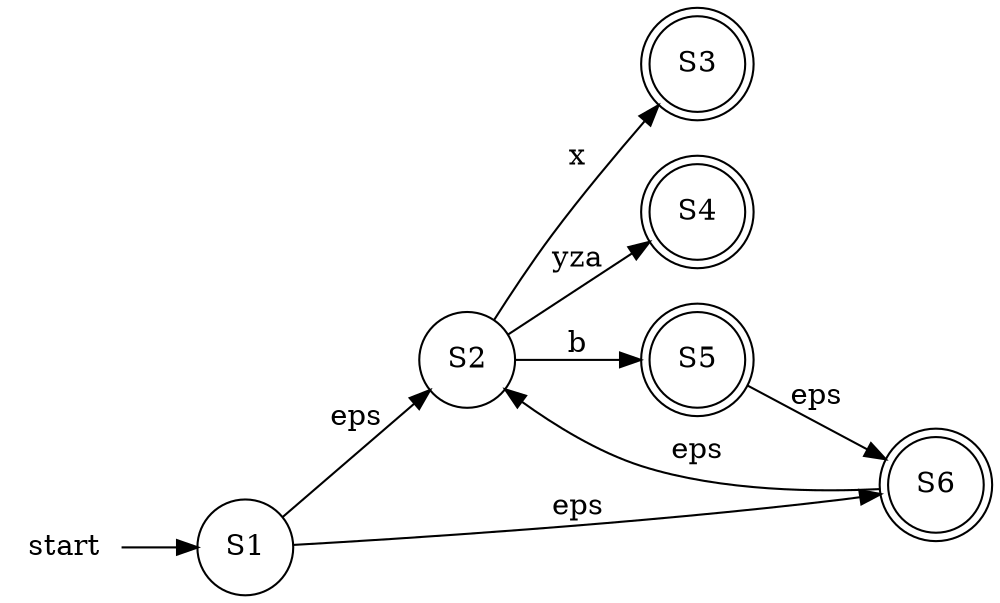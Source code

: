 //
// fsm.dot - sample dot file
//
// Kurt Schmidt
// 2006
//
// Usage:
//   To compile, e.g.:  $ dot -Tpng -o fsm.png fsm.dot
//			or
//		$ dot -Tpng fsm.dot > fsm.png
//
// Output formats:  use $ dot -Tcrap to see all output formats
//		They are:
//			canon cmap cmapx cmapx_np dot eps fig gd gd2 gif gv imap imap_np ismap
//			jpe jpeg jpg pdf plain plain-ext png ps ps2 svg svgz tk vml vmlz vrml
//			wbmp x11 xdot xlib
//

digraph fsm {
rankdir="LR"
start [shape="plaintext",label="start"]
1 [shape="circle",label="S1"]
2 [shape="circle",label="S2"]
3 [shape="doublecircle",label="S3"]
4 [shape="doublecircle",label="S4"]
5 [shape="doublecircle",label="S5"]
6 [shape="doublecircle",label="S6"]

start->1
1->2 [label="eps"] 
1->6 [label="eps"]
2->3 [label="x"] 
2->4 [label="yza"] 	
2->5 [label="b"]
5->6 [label="eps"]
6->2 [label="eps"]
}
